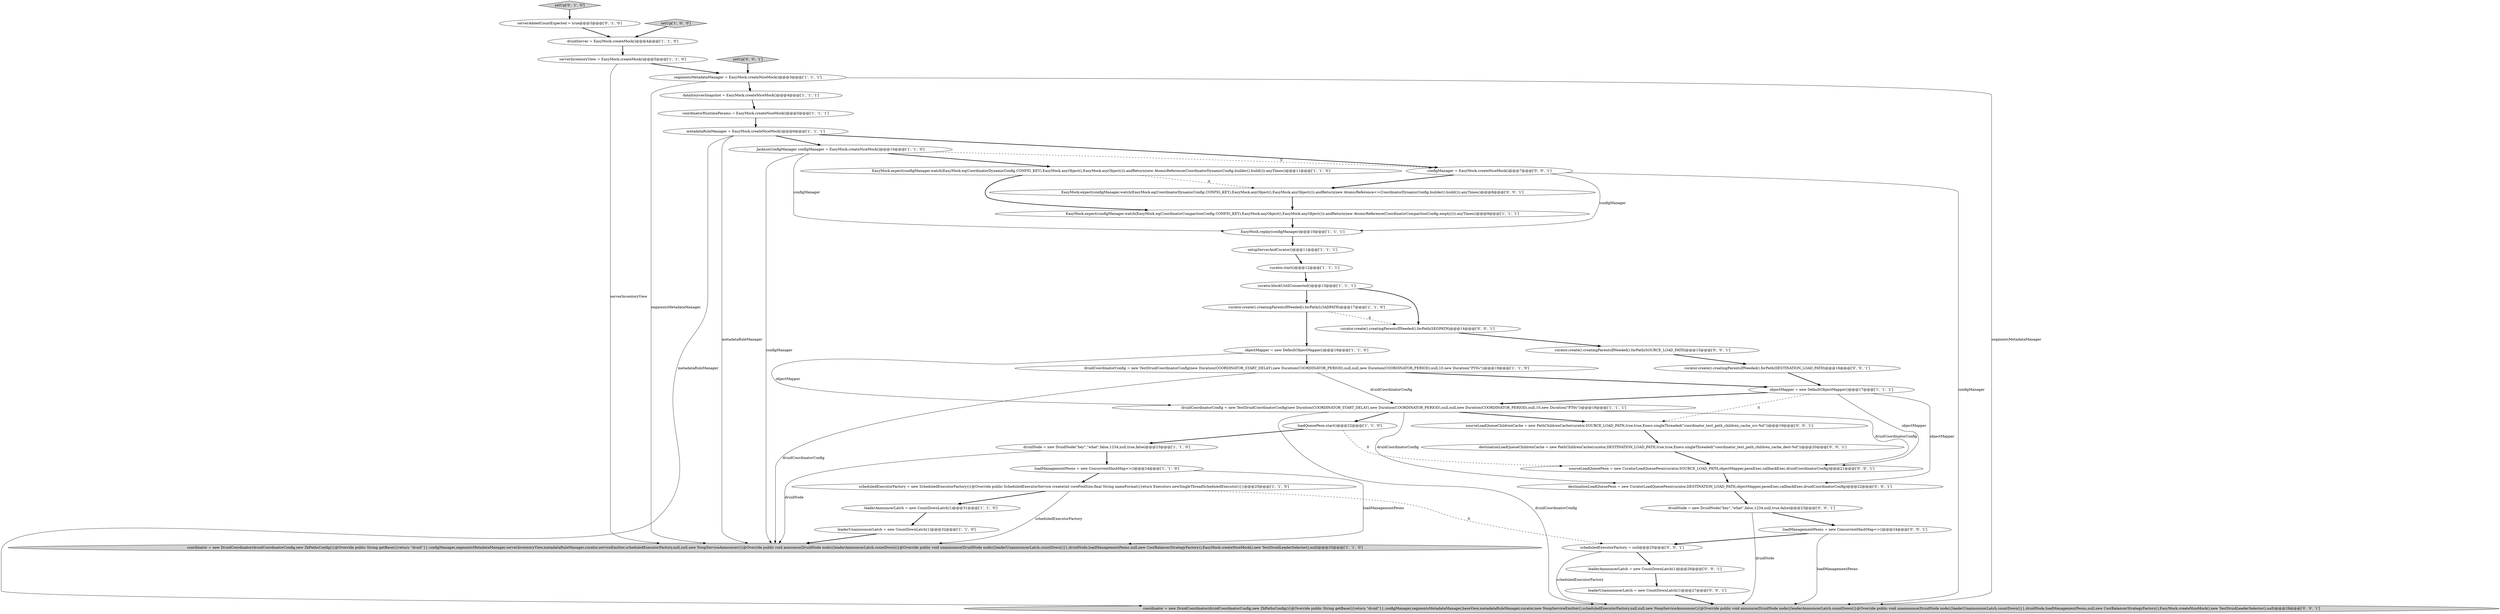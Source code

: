 digraph {
27 [style = filled, label = "setUp['0', '1', '0']", fillcolor = lightgray, shape = diamond image = "AAA0AAABBB2BBB"];
2 [style = filled, label = "setupServerAndCurator()@@@11@@@['1', '1', '1']", fillcolor = white, shape = ellipse image = "AAA0AAABBB1BBB"];
1 [style = filled, label = "coordinator = new DruidCoordinator(druidCoordinatorConfig,new ZkPathsConfig(){@Override public String getBase(){return \"druid\"}},configManager,segmentsMetadataManager,serverInventoryView,metadataRuleManager,curator,serviceEmitter,scheduledExecutorFactory,null,null,new NoopServiceAnnouncer(){@Override public void announce(DruidNode node){leaderAnnouncerLatch.countDown()}@Override public void unannounce(DruidNode node){leaderUnannouncerLatch.countDown()}},druidNode,loadManagementPeons,null,new CostBalancerStrategyFactory(),EasyMock.createNiceMock(),new TestDruidLeaderSelector(),null)@@@33@@@['1', '1', '0']", fillcolor = lightgray, shape = ellipse image = "AAA0AAABBB1BBB"];
8 [style = filled, label = "druidCoordinatorConfig = new TestDruidCoordinatorConfig(new Duration(COORDINATOR_START_DELAY),new Duration(COORDINATOR_PERIOD),null,null,new Duration(COORDINATOR_PERIOD),null,10,new Duration(\"PT0s\"))@@@18@@@['1', '1', '1']", fillcolor = white, shape = ellipse image = "AAA0AAABBB1BBB"];
29 [style = filled, label = "scheduledExecutorFactory = null@@@25@@@['0', '0', '1']", fillcolor = white, shape = ellipse image = "AAA0AAABBB3BBB"];
32 [style = filled, label = "curator.create().creatingParentsIfNeeded().forPath(SEGPATH)@@@14@@@['0', '0', '1']", fillcolor = white, shape = ellipse image = "AAA0AAABBB3BBB"];
20 [style = filled, label = "druidServer = EasyMock.createMock()@@@4@@@['1', '1', '0']", fillcolor = white, shape = ellipse image = "AAA0AAABBB1BBB"];
24 [style = filled, label = "curator.start()@@@12@@@['1', '1', '1']", fillcolor = white, shape = ellipse image = "AAA0AAABBB1BBB"];
42 [style = filled, label = "coordinator = new DruidCoordinator(druidCoordinatorConfig,new ZkPathsConfig(){@Override public String getBase(){return \"druid\"}},configManager,segmentsMetadataManager,baseView,metadataRuleManager,curator,new NoopServiceEmitter(),scheduledExecutorFactory,null,null,new NoopServiceAnnouncer(){@Override public void announce(DruidNode node){leaderAnnouncerLatch.countDown()}@Override public void unannounce(DruidNode node){leaderUnannouncerLatch.countDown()}},druidNode,loadManagementPeons,null,new CostBalancerStrategyFactory(),EasyMock.createNiceMock(),new TestDruidLeaderSelector(),null)@@@28@@@['0', '0', '1']", fillcolor = lightgray, shape = ellipse image = "AAA0AAABBB3BBB"];
22 [style = filled, label = "druidCoordinatorConfig = new TestDruidCoordinatorConfig(new Duration(COORDINATOR_START_DELAY),new Duration(COORDINATOR_PERIOD),null,null,new Duration(COORDINATOR_PERIOD),null,10,new Duration(\"PT0s\"))@@@19@@@['1', '1', '0']", fillcolor = white, shape = ellipse image = "AAA0AAABBB1BBB"];
34 [style = filled, label = "curator.create().creatingParentsIfNeeded().forPath(DESTINATION_LOAD_PATH)@@@16@@@['0', '0', '1']", fillcolor = white, shape = ellipse image = "AAA0AAABBB3BBB"];
9 [style = filled, label = "druidNode = new DruidNode(\"hey\",\"what\",false,1234,null,true,false)@@@23@@@['1', '1', '0']", fillcolor = white, shape = ellipse image = "AAA0AAABBB1BBB"];
3 [style = filled, label = "coordinatorRuntimeParams = EasyMock.createNiceMock()@@@5@@@['1', '1', '1']", fillcolor = white, shape = ellipse image = "AAA0AAABBB1BBB"];
16 [style = filled, label = "loadManagementPeons = new ConcurrentHashMap<>()@@@24@@@['1', '1', '0']", fillcolor = white, shape = ellipse image = "AAA0AAABBB1BBB"];
23 [style = filled, label = "objectMapper = new DefaultObjectMapper()@@@18@@@['1', '1', '0']", fillcolor = white, shape = ellipse image = "AAA0AAABBB1BBB"];
15 [style = filled, label = "scheduledExecutorFactory = new ScheduledExecutorFactory(){@Override public ScheduledExecutorService create(int corePoolSize,final String nameFormat){return Executors.newSingleThreadScheduledExecutor()}}@@@25@@@['1', '1', '0']", fillcolor = white, shape = ellipse image = "AAA0AAABBB1BBB"];
14 [style = filled, label = "EasyMock.replay(configManager)@@@10@@@['1', '1', '1']", fillcolor = white, shape = ellipse image = "AAA0AAABBB1BBB"];
39 [style = filled, label = "destinationLoadQueueChildrenCache = new PathChildrenCache(curator,DESTINATION_LOAD_PATH,true,true,Execs.singleThreaded(\"coordinator_test_path_children_cache_dest-%d\"))@@@20@@@['0', '0', '1']", fillcolor = white, shape = ellipse image = "AAA0AAABBB3BBB"];
33 [style = filled, label = "EasyMock.expect(configManager.watch(EasyMock.eq(CoordinatorDynamicConfig.CONFIG_KEY),EasyMock.anyObject(),EasyMock.anyObject())).andReturn(new AtomicReference<>(CoordinatorDynamicConfig.builder().build())).anyTimes()@@@8@@@['0', '0', '1']", fillcolor = white, shape = ellipse image = "AAA0AAABBB3BBB"];
43 [style = filled, label = "loadManagementPeons = new ConcurrentHashMap<>()@@@24@@@['0', '0', '1']", fillcolor = white, shape = ellipse image = "AAA0AAABBB3BBB"];
6 [style = filled, label = "segmentsMetadataManager = EasyMock.createNiceMock()@@@3@@@['1', '1', '1']", fillcolor = white, shape = ellipse image = "AAA0AAABBB1BBB"];
36 [style = filled, label = "sourceLoadQueueChildrenCache = new PathChildrenCache(curator,SOURCE_LOAD_PATH,true,true,Execs.singleThreaded(\"coordinator_test_path_children_cache_src-%d\"))@@@19@@@['0', '0', '1']", fillcolor = white, shape = ellipse image = "AAA0AAABBB3BBB"];
5 [style = filled, label = "EasyMock.expect(configManager.watch(EasyMock.eq(CoordinatorCompactionConfig.CONFIG_KEY),EasyMock.anyObject(),EasyMock.anyObject())).andReturn(new AtomicReference(CoordinatorCompactionConfig.empty())).anyTimes()@@@9@@@['1', '1', '1']", fillcolor = white, shape = ellipse image = "AAA0AAABBB1BBB"];
10 [style = filled, label = "leaderUnannouncerLatch = new CountDownLatch(1)@@@32@@@['1', '1', '0']", fillcolor = white, shape = ellipse image = "AAA0AAABBB1BBB"];
21 [style = filled, label = "dataSourcesSnapshot = EasyMock.createNiceMock()@@@4@@@['1', '1', '1']", fillcolor = white, shape = ellipse image = "AAA0AAABBB1BBB"];
18 [style = filled, label = "curator.blockUntilConnected()@@@13@@@['1', '1', '1']", fillcolor = white, shape = ellipse image = "AAA0AAABBB1BBB"];
25 [style = filled, label = "leaderAnnouncerLatch = new CountDownLatch(1)@@@31@@@['1', '1', '0']", fillcolor = white, shape = ellipse image = "AAA0AAABBB1BBB"];
19 [style = filled, label = "serverInventoryView = EasyMock.createMock()@@@5@@@['1', '1', '0']", fillcolor = white, shape = ellipse image = "AAA0AAABBB1BBB"];
0 [style = filled, label = "setUp['1', '0', '0']", fillcolor = lightgray, shape = diamond image = "AAA0AAABBB1BBB"];
7 [style = filled, label = "curator.create().creatingParentsIfNeeded().forPath(LOADPATH)@@@17@@@['1', '1', '0']", fillcolor = white, shape = ellipse image = "AAA0AAABBB1BBB"];
12 [style = filled, label = "metadataRuleManager = EasyMock.createNiceMock()@@@6@@@['1', '1', '1']", fillcolor = white, shape = ellipse image = "AAA0AAABBB1BBB"];
41 [style = filled, label = "curator.create().creatingParentsIfNeeded().forPath(SOURCE_LOAD_PATH)@@@15@@@['0', '0', '1']", fillcolor = white, shape = ellipse image = "AAA0AAABBB3BBB"];
40 [style = filled, label = "leaderAnnouncerLatch = new CountDownLatch(1)@@@26@@@['0', '0', '1']", fillcolor = white, shape = ellipse image = "AAA0AAABBB3BBB"];
35 [style = filled, label = "configManager = EasyMock.createNiceMock()@@@7@@@['0', '0', '1']", fillcolor = white, shape = ellipse image = "AAA0AAABBB3BBB"];
4 [style = filled, label = "EasyMock.expect(configManager.watch(EasyMock.eq(CoordinatorDynamicConfig.CONFIG_KEY),EasyMock.anyObject(),EasyMock.anyObject())).andReturn(new AtomicReference(CoordinatorDynamicConfig.builder().build())).anyTimes()@@@11@@@['1', '1', '0']", fillcolor = white, shape = ellipse image = "AAA0AAABBB1BBB"];
26 [style = filled, label = "serverAddedCountExpected = true@@@3@@@['0', '1', '0']", fillcolor = white, shape = ellipse image = "AAA1AAABBB2BBB"];
37 [style = filled, label = "sourceLoadQueuePeon = new CuratorLoadQueuePeon(curator,SOURCE_LOAD_PATH,objectMapper,peonExec,callbackExec,druidCoordinatorConfig)@@@21@@@['0', '0', '1']", fillcolor = white, shape = ellipse image = "AAA0AAABBB3BBB"];
30 [style = filled, label = "druidNode = new DruidNode(\"hey\",\"what\",false,1234,null,true,false)@@@23@@@['0', '0', '1']", fillcolor = white, shape = ellipse image = "AAA0AAABBB3BBB"];
11 [style = filled, label = "JacksonConfigManager configManager = EasyMock.createNiceMock()@@@10@@@['1', '1', '0']", fillcolor = white, shape = ellipse image = "AAA0AAABBB1BBB"];
28 [style = filled, label = "destinationLoadQueuePeon = new CuratorLoadQueuePeon(curator,DESTINATION_LOAD_PATH,objectMapper,peonExec,callbackExec,druidCoordinatorConfig)@@@22@@@['0', '0', '1']", fillcolor = white, shape = ellipse image = "AAA0AAABBB3BBB"];
38 [style = filled, label = "leaderUnannouncerLatch = new CountDownLatch(1)@@@27@@@['0', '0', '1']", fillcolor = white, shape = ellipse image = "AAA0AAABBB3BBB"];
31 [style = filled, label = "setUp['0', '0', '1']", fillcolor = lightgray, shape = diamond image = "AAA0AAABBB3BBB"];
13 [style = filled, label = "objectMapper = new DefaultObjectMapper()@@@17@@@['1', '1', '1']", fillcolor = white, shape = ellipse image = "AAA0AAABBB1BBB"];
17 [style = filled, label = "loadQueuePeon.start()@@@22@@@['1', '1', '0']", fillcolor = white, shape = ellipse image = "AAA0AAABBB1BBB"];
34->13 [style = bold, label=""];
40->38 [style = bold, label=""];
33->5 [style = bold, label=""];
7->23 [style = bold, label=""];
5->14 [style = bold, label=""];
23->22 [style = bold, label=""];
35->33 [style = bold, label=""];
28->30 [style = bold, label=""];
22->1 [style = solid, label="druidCoordinatorConfig"];
21->3 [style = bold, label=""];
11->4 [style = bold, label=""];
23->8 [style = solid, label="objectMapper"];
19->6 [style = bold, label=""];
8->36 [style = bold, label=""];
16->1 [style = solid, label="loadManagementPeons"];
24->18 [style = bold, label=""];
22->8 [style = solid, label="druidCoordinatorConfig"];
13->37 [style = solid, label="objectMapper"];
30->42 [style = solid, label="druidNode"];
25->10 [style = bold, label=""];
30->43 [style = bold, label=""];
9->16 [style = bold, label=""];
11->14 [style = solid, label="configManager"];
4->5 [style = bold, label=""];
26->20 [style = bold, label=""];
9->1 [style = solid, label="druidNode"];
6->42 [style = solid, label="segmentsMetadataManager"];
12->1 [style = solid, label="metadataRuleManager"];
16->15 [style = bold, label=""];
29->42 [style = solid, label="scheduledExecutorFactory"];
7->32 [style = dashed, label="0"];
17->37 [style = dashed, label="0"];
43->29 [style = bold, label=""];
13->36 [style = dashed, label="0"];
8->17 [style = bold, label=""];
20->19 [style = bold, label=""];
18->32 [style = bold, label=""];
12->42 [style = solid, label="metadataRuleManager"];
6->21 [style = bold, label=""];
10->1 [style = bold, label=""];
0->20 [style = bold, label=""];
8->37 [style = solid, label="druidCoordinatorConfig"];
31->6 [style = bold, label=""];
3->12 [style = bold, label=""];
43->42 [style = solid, label="loadManagementPeons"];
12->35 [style = bold, label=""];
37->28 [style = bold, label=""];
17->9 [style = bold, label=""];
27->26 [style = bold, label=""];
15->29 [style = dashed, label="0"];
38->42 [style = bold, label=""];
35->42 [style = solid, label="configManager"];
15->1 [style = solid, label="scheduledExecutorFactory"];
4->33 [style = dashed, label="0"];
14->2 [style = bold, label=""];
2->24 [style = bold, label=""];
11->1 [style = solid, label="configManager"];
12->11 [style = bold, label=""];
41->34 [style = bold, label=""];
19->1 [style = solid, label="serverInventoryView"];
13->8 [style = bold, label=""];
8->28 [style = solid, label="druidCoordinatorConfig"];
15->25 [style = bold, label=""];
39->37 [style = bold, label=""];
35->14 [style = solid, label="configManager"];
32->41 [style = bold, label=""];
36->39 [style = bold, label=""];
6->1 [style = solid, label="segmentsMetadataManager"];
13->28 [style = solid, label="objectMapper"];
22->13 [style = bold, label=""];
11->35 [style = dashed, label="0"];
8->42 [style = solid, label="druidCoordinatorConfig"];
29->40 [style = bold, label=""];
18->7 [style = bold, label=""];
}
